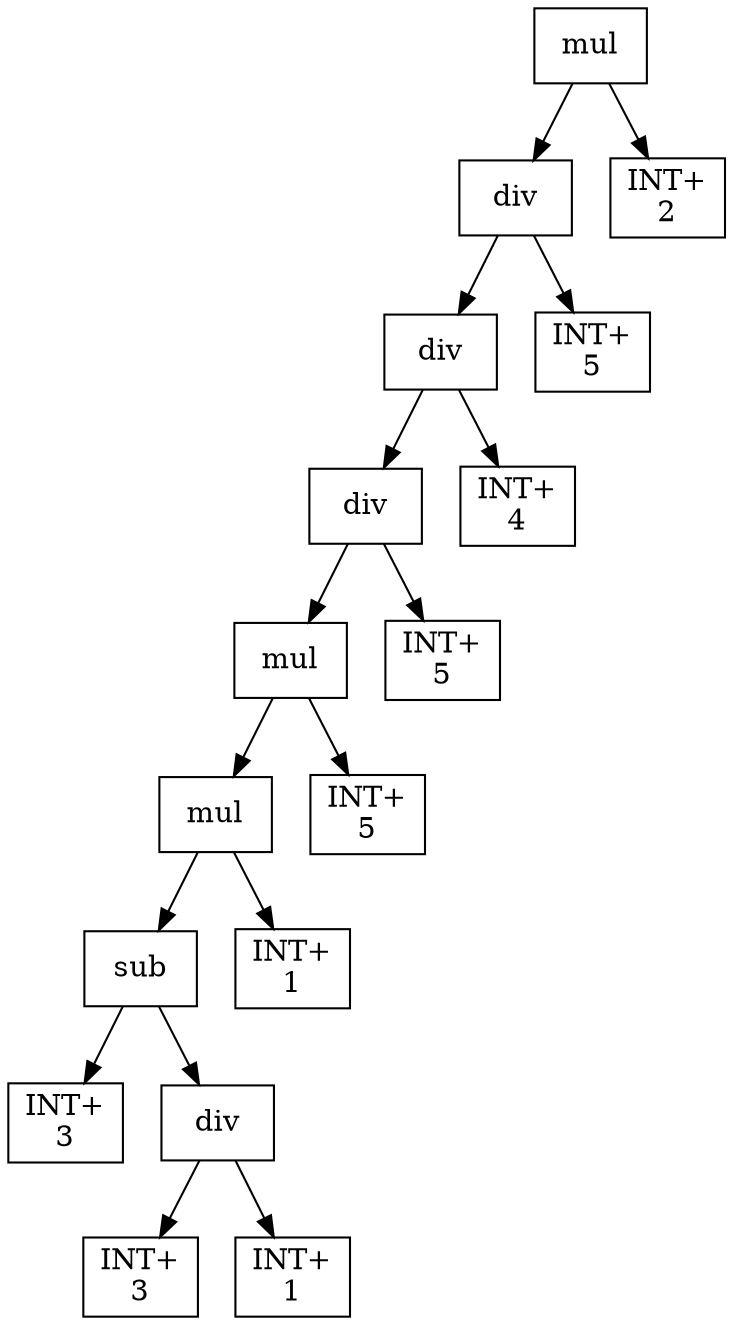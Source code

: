 digraph expr {
  node [shape=box];
  n1 [label="mul"];
  n2 [label="div"];
  n3 [label="div"];
  n4 [label="div"];
  n5 [label="mul"];
  n6 [label="mul"];
  n7 [label="sub"];
  n8 [label="INT+\n3"];
  n9 [label="div"];
  n10 [label="INT+\n3"];
  n11 [label="INT+\n1"];
  n9 -> n10;
  n9 -> n11;
  n7 -> n8;
  n7 -> n9;
  n12 [label="INT+\n1"];
  n6 -> n7;
  n6 -> n12;
  n13 [label="INT+\n5"];
  n5 -> n6;
  n5 -> n13;
  n14 [label="INT+\n5"];
  n4 -> n5;
  n4 -> n14;
  n15 [label="INT+\n4"];
  n3 -> n4;
  n3 -> n15;
  n16 [label="INT+\n5"];
  n2 -> n3;
  n2 -> n16;
  n17 [label="INT+\n2"];
  n1 -> n2;
  n1 -> n17;
}